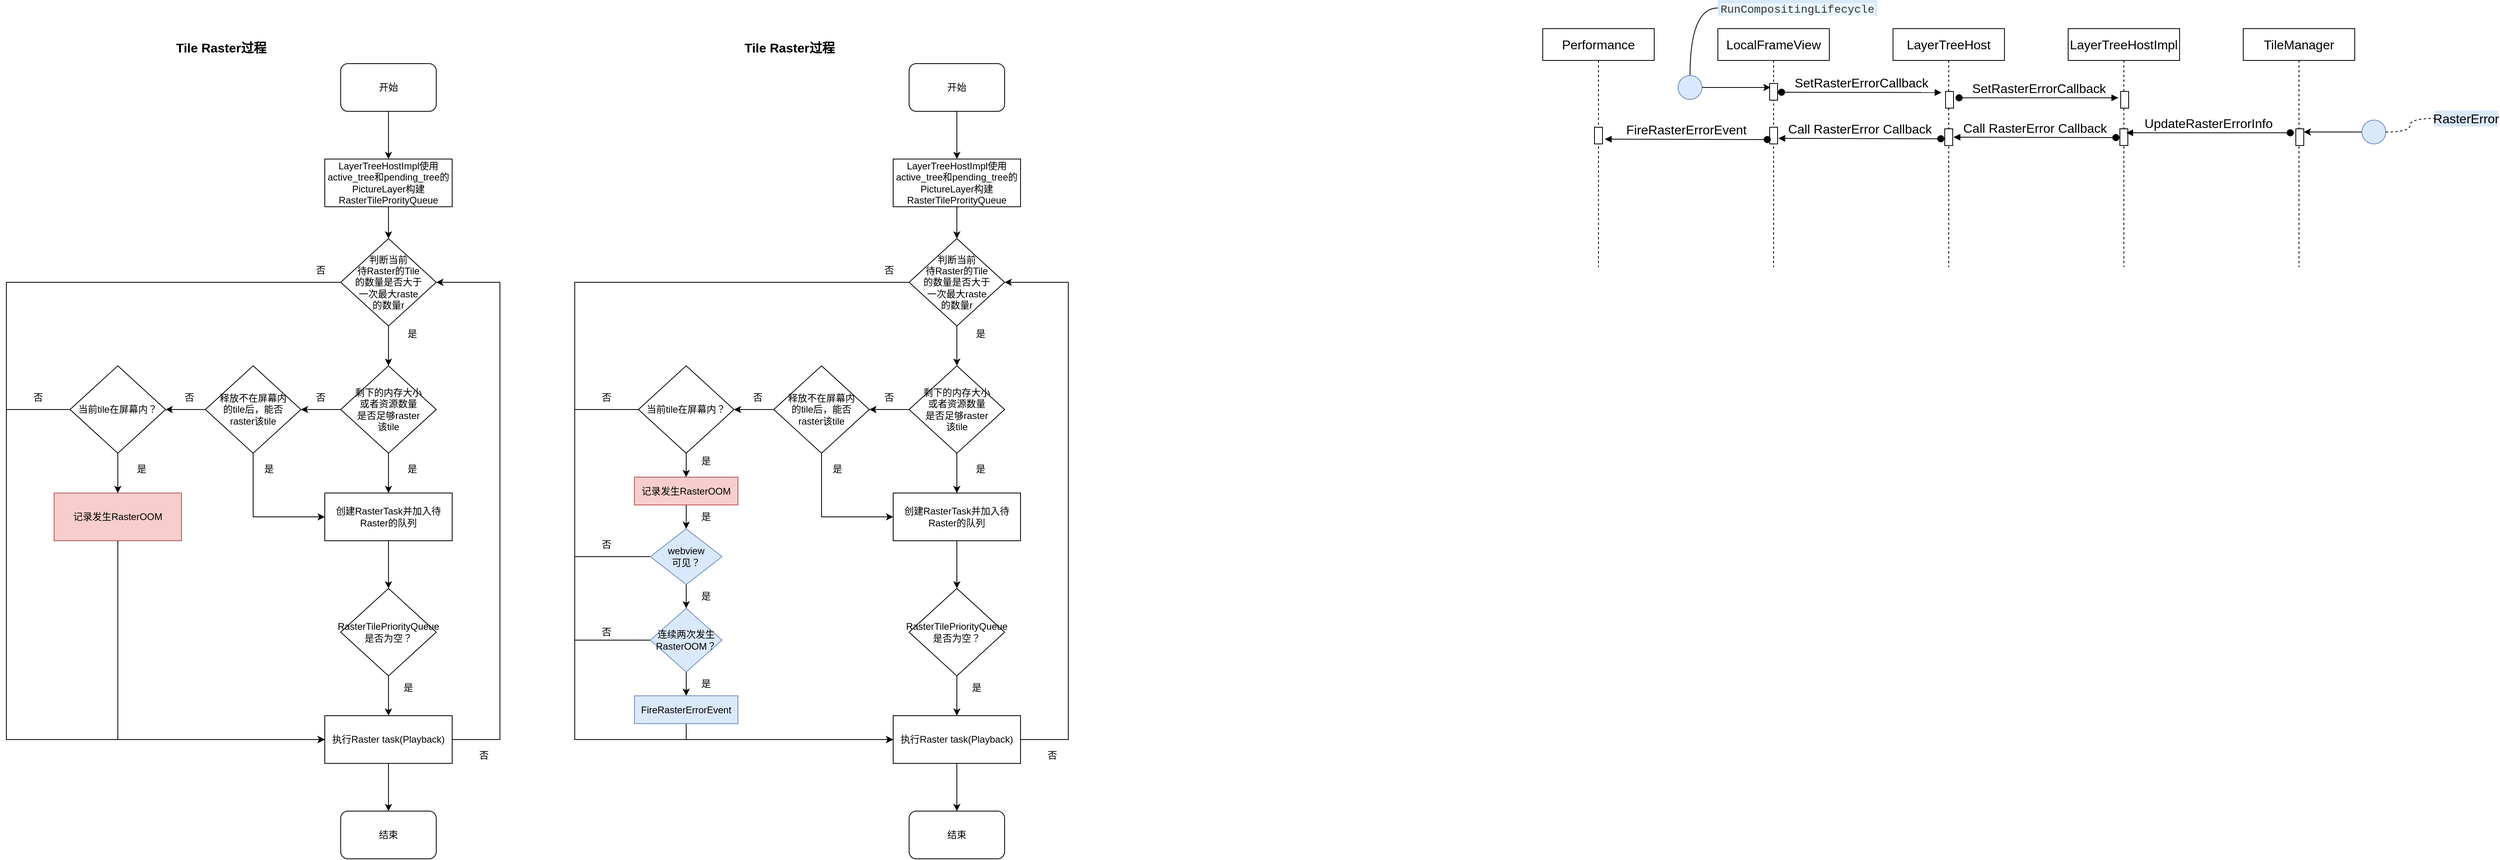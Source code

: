 <mxfile version="13.9.9" type="device"><diagram id="xwHVaHQsdZuISvb7_z7x" name="第 1 页"><mxGraphModel dx="2253" dy="905" grid="1" gridSize="10" guides="1" tooltips="1" connect="1" arrows="1" fold="1" page="1" pageScale="1" pageWidth="827" pageHeight="1169" math="0" shadow="0"><root><mxCell id="0"/><mxCell id="1" parent="0"/><mxCell id="M5YBgpxzo6CWNVEA70rB-44" value="" style="group" vertex="1" connectable="0" parent="1"><mxGeometry x="-300" y="180" width="620" height="1040" as="geometry"/></mxCell><mxCell id="M5YBgpxzo6CWNVEA70rB-2" value="开始" style="rounded=1;whiteSpace=wrap;html=1;" vertex="1" parent="M5YBgpxzo6CWNVEA70rB-44"><mxGeometry x="420" y="40" width="120" height="60" as="geometry"/></mxCell><mxCell id="M5YBgpxzo6CWNVEA70rB-3" value="LayerTreeHostImpl使用active_tree和pending_tree的PictureLayer构建&lt;br&gt;RasterTileProrityQueue" style="rounded=0;whiteSpace=wrap;html=1;" vertex="1" parent="M5YBgpxzo6CWNVEA70rB-44"><mxGeometry x="400" y="160" width="160" height="60" as="geometry"/></mxCell><mxCell id="M5YBgpxzo6CWNVEA70rB-18" style="edgeStyle=orthogonalEdgeStyle;rounded=0;orthogonalLoop=1;jettySize=auto;html=1;exitX=0.5;exitY=1;exitDx=0;exitDy=0;" edge="1" parent="M5YBgpxzo6CWNVEA70rB-44" source="M5YBgpxzo6CWNVEA70rB-2" target="M5YBgpxzo6CWNVEA70rB-3"><mxGeometry relative="1" as="geometry"/></mxCell><mxCell id="M5YBgpxzo6CWNVEA70rB-4" value="判断当前&lt;br&gt;待Raster的Tile&lt;br&gt;的数量是否大于&lt;br&gt;一次最大raste&lt;br&gt;的数量r" style="rhombus;whiteSpace=wrap;html=1;" vertex="1" parent="M5YBgpxzo6CWNVEA70rB-44"><mxGeometry x="420" y="260" width="120" height="110" as="geometry"/></mxCell><mxCell id="M5YBgpxzo6CWNVEA70rB-19" style="edgeStyle=orthogonalEdgeStyle;rounded=0;orthogonalLoop=1;jettySize=auto;html=1;exitX=0.5;exitY=1;exitDx=0;exitDy=0;entryX=0.5;entryY=0;entryDx=0;entryDy=0;" edge="1" parent="M5YBgpxzo6CWNVEA70rB-44" source="M5YBgpxzo6CWNVEA70rB-3" target="M5YBgpxzo6CWNVEA70rB-4"><mxGeometry relative="1" as="geometry"/></mxCell><mxCell id="M5YBgpxzo6CWNVEA70rB-5" value="剩下的内存大小&lt;br&gt;或者资源数量&lt;br&gt;是否足够raster&lt;br&gt;该tile" style="rhombus;whiteSpace=wrap;html=1;" vertex="1" parent="M5YBgpxzo6CWNVEA70rB-44"><mxGeometry x="420" y="420" width="120" height="110" as="geometry"/></mxCell><mxCell id="M5YBgpxzo6CWNVEA70rB-22" style="edgeStyle=orthogonalEdgeStyle;rounded=0;orthogonalLoop=1;jettySize=auto;html=1;exitX=0.5;exitY=1;exitDx=0;exitDy=0;" edge="1" parent="M5YBgpxzo6CWNVEA70rB-44" source="M5YBgpxzo6CWNVEA70rB-4" target="M5YBgpxzo6CWNVEA70rB-5"><mxGeometry relative="1" as="geometry"/></mxCell><mxCell id="M5YBgpxzo6CWNVEA70rB-6" value="释放不在屏幕内&lt;br&gt;的tile后，能否&lt;br&gt;raster该tile" style="rhombus;whiteSpace=wrap;html=1;" vertex="1" parent="M5YBgpxzo6CWNVEA70rB-44"><mxGeometry x="250" y="420" width="120" height="110" as="geometry"/></mxCell><mxCell id="M5YBgpxzo6CWNVEA70rB-24" style="edgeStyle=orthogonalEdgeStyle;rounded=0;orthogonalLoop=1;jettySize=auto;html=1;exitX=0;exitY=0.5;exitDx=0;exitDy=0;entryX=1;entryY=0.5;entryDx=0;entryDy=0;" edge="1" parent="M5YBgpxzo6CWNVEA70rB-44" source="M5YBgpxzo6CWNVEA70rB-5" target="M5YBgpxzo6CWNVEA70rB-6"><mxGeometry relative="1" as="geometry"/></mxCell><mxCell id="M5YBgpxzo6CWNVEA70rB-7" value="当前tile在屏幕内？" style="rhombus;whiteSpace=wrap;html=1;" vertex="1" parent="M5YBgpxzo6CWNVEA70rB-44"><mxGeometry x="80" y="420" width="120" height="110" as="geometry"/></mxCell><mxCell id="M5YBgpxzo6CWNVEA70rB-26" style="edgeStyle=orthogonalEdgeStyle;rounded=0;orthogonalLoop=1;jettySize=auto;html=1;exitX=0;exitY=0.5;exitDx=0;exitDy=0;entryX=1;entryY=0.5;entryDx=0;entryDy=0;" edge="1" parent="M5YBgpxzo6CWNVEA70rB-44" source="M5YBgpxzo6CWNVEA70rB-6" target="M5YBgpxzo6CWNVEA70rB-7"><mxGeometry relative="1" as="geometry"/></mxCell><mxCell id="M5YBgpxzo6CWNVEA70rB-11" value="记录发生RasterOOM" style="rounded=0;whiteSpace=wrap;html=1;fillColor=#f8cecc;strokeColor=#b85450;" vertex="1" parent="M5YBgpxzo6CWNVEA70rB-44"><mxGeometry x="60" y="580" width="160" height="60" as="geometry"/></mxCell><mxCell id="M5YBgpxzo6CWNVEA70rB-34" style="edgeStyle=orthogonalEdgeStyle;rounded=0;orthogonalLoop=1;jettySize=auto;html=1;exitX=0.5;exitY=1;exitDx=0;exitDy=0;entryX=0.5;entryY=0;entryDx=0;entryDy=0;" edge="1" parent="M5YBgpxzo6CWNVEA70rB-44" source="M5YBgpxzo6CWNVEA70rB-7" target="M5YBgpxzo6CWNVEA70rB-11"><mxGeometry relative="1" as="geometry"/></mxCell><mxCell id="M5YBgpxzo6CWNVEA70rB-12" value="创建RasterTask并加入待&lt;br&gt;Raster的队列" style="rounded=0;whiteSpace=wrap;html=1;" vertex="1" parent="M5YBgpxzo6CWNVEA70rB-44"><mxGeometry x="400" y="580" width="160" height="60" as="geometry"/></mxCell><mxCell id="M5YBgpxzo6CWNVEA70rB-30" style="edgeStyle=orthogonalEdgeStyle;rounded=0;orthogonalLoop=1;jettySize=auto;html=1;exitX=0.5;exitY=1;exitDx=0;exitDy=0;" edge="1" parent="M5YBgpxzo6CWNVEA70rB-44" source="M5YBgpxzo6CWNVEA70rB-5" target="M5YBgpxzo6CWNVEA70rB-12"><mxGeometry relative="1" as="geometry"/></mxCell><mxCell id="M5YBgpxzo6CWNVEA70rB-31" style="edgeStyle=orthogonalEdgeStyle;rounded=0;orthogonalLoop=1;jettySize=auto;html=1;exitX=0.5;exitY=1;exitDx=0;exitDy=0;entryX=0;entryY=0.5;entryDx=0;entryDy=0;" edge="1" parent="M5YBgpxzo6CWNVEA70rB-44" source="M5YBgpxzo6CWNVEA70rB-6" target="M5YBgpxzo6CWNVEA70rB-12"><mxGeometry relative="1" as="geometry"/></mxCell><mxCell id="M5YBgpxzo6CWNVEA70rB-13" value="RasterTilePriorityQueue&lt;br&gt;是否为空？" style="rhombus;whiteSpace=wrap;html=1;" vertex="1" parent="M5YBgpxzo6CWNVEA70rB-44"><mxGeometry x="420" y="700" width="120" height="110" as="geometry"/></mxCell><mxCell id="M5YBgpxzo6CWNVEA70rB-37" style="edgeStyle=orthogonalEdgeStyle;rounded=0;orthogonalLoop=1;jettySize=auto;html=1;exitX=0.5;exitY=1;exitDx=0;exitDy=0;" edge="1" parent="M5YBgpxzo6CWNVEA70rB-44" source="M5YBgpxzo6CWNVEA70rB-12" target="M5YBgpxzo6CWNVEA70rB-13"><mxGeometry relative="1" as="geometry"/></mxCell><mxCell id="M5YBgpxzo6CWNVEA70rB-41" style="edgeStyle=orthogonalEdgeStyle;rounded=0;orthogonalLoop=1;jettySize=auto;html=1;exitX=1;exitY=0.5;exitDx=0;exitDy=0;entryX=1;entryY=0.5;entryDx=0;entryDy=0;" edge="1" parent="M5YBgpxzo6CWNVEA70rB-44" source="M5YBgpxzo6CWNVEA70rB-15" target="M5YBgpxzo6CWNVEA70rB-4"><mxGeometry relative="1" as="geometry"><Array as="points"><mxPoint x="620" y="890"/><mxPoint x="620" y="315"/></Array></mxGeometry></mxCell><mxCell id="M5YBgpxzo6CWNVEA70rB-15" value="执行Raster task(Playback)" style="rounded=0;whiteSpace=wrap;html=1;" vertex="1" parent="M5YBgpxzo6CWNVEA70rB-44"><mxGeometry x="400" y="860" width="160" height="60" as="geometry"/></mxCell><mxCell id="M5YBgpxzo6CWNVEA70rB-20" style="edgeStyle=orthogonalEdgeStyle;rounded=0;orthogonalLoop=1;jettySize=auto;html=1;exitX=0;exitY=0.5;exitDx=0;exitDy=0;entryX=0;entryY=0.5;entryDx=0;entryDy=0;" edge="1" parent="M5YBgpxzo6CWNVEA70rB-44" source="M5YBgpxzo6CWNVEA70rB-4" target="M5YBgpxzo6CWNVEA70rB-15"><mxGeometry relative="1" as="geometry"><Array as="points"><mxPoint y="315"/><mxPoint y="890"/></Array></mxGeometry></mxCell><mxCell id="M5YBgpxzo6CWNVEA70rB-27" style="edgeStyle=orthogonalEdgeStyle;rounded=0;orthogonalLoop=1;jettySize=auto;html=1;exitX=0;exitY=0.5;exitDx=0;exitDy=0;entryX=0;entryY=0.5;entryDx=0;entryDy=0;" edge="1" parent="M5YBgpxzo6CWNVEA70rB-44" source="M5YBgpxzo6CWNVEA70rB-7" target="M5YBgpxzo6CWNVEA70rB-15"><mxGeometry relative="1" as="geometry"><Array as="points"><mxPoint y="475"/><mxPoint y="890"/></Array></mxGeometry></mxCell><mxCell id="M5YBgpxzo6CWNVEA70rB-35" style="edgeStyle=orthogonalEdgeStyle;rounded=0;orthogonalLoop=1;jettySize=auto;html=1;exitX=0.5;exitY=1;exitDx=0;exitDy=0;entryX=0;entryY=0.5;entryDx=0;entryDy=0;" edge="1" parent="M5YBgpxzo6CWNVEA70rB-44" source="M5YBgpxzo6CWNVEA70rB-11" target="M5YBgpxzo6CWNVEA70rB-15"><mxGeometry relative="1" as="geometry"/></mxCell><mxCell id="M5YBgpxzo6CWNVEA70rB-38" style="edgeStyle=orthogonalEdgeStyle;rounded=0;orthogonalLoop=1;jettySize=auto;html=1;exitX=0.5;exitY=1;exitDx=0;exitDy=0;" edge="1" parent="M5YBgpxzo6CWNVEA70rB-44" source="M5YBgpxzo6CWNVEA70rB-13" target="M5YBgpxzo6CWNVEA70rB-15"><mxGeometry relative="1" as="geometry"/></mxCell><mxCell id="M5YBgpxzo6CWNVEA70rB-16" value="结束" style="rounded=1;whiteSpace=wrap;html=1;" vertex="1" parent="M5YBgpxzo6CWNVEA70rB-44"><mxGeometry x="420" y="980" width="120" height="60" as="geometry"/></mxCell><mxCell id="M5YBgpxzo6CWNVEA70rB-40" style="edgeStyle=orthogonalEdgeStyle;rounded=0;orthogonalLoop=1;jettySize=auto;html=1;exitX=0.5;exitY=1;exitDx=0;exitDy=0;entryX=0.5;entryY=0;entryDx=0;entryDy=0;" edge="1" parent="M5YBgpxzo6CWNVEA70rB-44" source="M5YBgpxzo6CWNVEA70rB-15" target="M5YBgpxzo6CWNVEA70rB-16"><mxGeometry relative="1" as="geometry"/></mxCell><mxCell id="M5YBgpxzo6CWNVEA70rB-21" value="否" style="text;html=1;strokeColor=none;fillColor=none;align=center;verticalAlign=middle;whiteSpace=wrap;rounded=0;" vertex="1" parent="M5YBgpxzo6CWNVEA70rB-44"><mxGeometry x="375" y="290" width="40" height="20" as="geometry"/></mxCell><mxCell id="M5YBgpxzo6CWNVEA70rB-23" value="是" style="text;html=1;strokeColor=none;fillColor=none;align=center;verticalAlign=middle;whiteSpace=wrap;rounded=0;" vertex="1" parent="M5YBgpxzo6CWNVEA70rB-44"><mxGeometry x="490" y="370" width="40" height="20" as="geometry"/></mxCell><mxCell id="M5YBgpxzo6CWNVEA70rB-25" value="否" style="text;html=1;strokeColor=none;fillColor=none;align=center;verticalAlign=middle;whiteSpace=wrap;rounded=0;" vertex="1" parent="M5YBgpxzo6CWNVEA70rB-44"><mxGeometry x="375" y="450" width="40" height="20" as="geometry"/></mxCell><mxCell id="M5YBgpxzo6CWNVEA70rB-28" value="否" style="text;html=1;strokeColor=none;fillColor=none;align=center;verticalAlign=middle;whiteSpace=wrap;rounded=0;" vertex="1" parent="M5YBgpxzo6CWNVEA70rB-44"><mxGeometry x="210" y="450" width="40" height="20" as="geometry"/></mxCell><mxCell id="M5YBgpxzo6CWNVEA70rB-29" value="否" style="text;html=1;strokeColor=none;fillColor=none;align=center;verticalAlign=middle;whiteSpace=wrap;rounded=0;" vertex="1" parent="M5YBgpxzo6CWNVEA70rB-44"><mxGeometry x="20" y="450" width="40" height="20" as="geometry"/></mxCell><mxCell id="M5YBgpxzo6CWNVEA70rB-32" value="是" style="text;html=1;strokeColor=none;fillColor=none;align=center;verticalAlign=middle;whiteSpace=wrap;rounded=0;" vertex="1" parent="M5YBgpxzo6CWNVEA70rB-44"><mxGeometry x="490" y="540" width="40" height="20" as="geometry"/></mxCell><mxCell id="M5YBgpxzo6CWNVEA70rB-33" value="是" style="text;html=1;strokeColor=none;fillColor=none;align=center;verticalAlign=middle;whiteSpace=wrap;rounded=0;" vertex="1" parent="M5YBgpxzo6CWNVEA70rB-44"><mxGeometry x="310" y="540" width="40" height="20" as="geometry"/></mxCell><mxCell id="M5YBgpxzo6CWNVEA70rB-36" value="是" style="text;html=1;strokeColor=none;fillColor=none;align=center;verticalAlign=middle;whiteSpace=wrap;rounded=0;" vertex="1" parent="M5YBgpxzo6CWNVEA70rB-44"><mxGeometry x="150" y="540" width="40" height="20" as="geometry"/></mxCell><mxCell id="M5YBgpxzo6CWNVEA70rB-39" value="是" style="text;html=1;strokeColor=none;fillColor=none;align=center;verticalAlign=middle;whiteSpace=wrap;rounded=0;" vertex="1" parent="M5YBgpxzo6CWNVEA70rB-44"><mxGeometry x="485" y="815" width="40" height="20" as="geometry"/></mxCell><mxCell id="M5YBgpxzo6CWNVEA70rB-42" value="否" style="text;html=1;strokeColor=none;fillColor=none;align=center;verticalAlign=middle;whiteSpace=wrap;rounded=0;" vertex="1" parent="M5YBgpxzo6CWNVEA70rB-44"><mxGeometry x="580" y="900" width="40" height="20" as="geometry"/></mxCell><mxCell id="M5YBgpxzo6CWNVEA70rB-43" value="&lt;br style=&quot;font-size: 16px;&quot;&gt;Tile Raster过程" style="text;html=1;strokeColor=none;fillColor=none;align=center;verticalAlign=middle;whiteSpace=wrap;rounded=0;fontStyle=1;fontSize=16;" vertex="1" parent="M5YBgpxzo6CWNVEA70rB-44"><mxGeometry x="210" width="120" height="20" as="geometry"/></mxCell><mxCell id="M5YBgpxzo6CWNVEA70rB-45" value="LocalFrameView" style="shape=umlLifeline;perimeter=lifelinePerimeter;whiteSpace=wrap;html=1;container=1;collapsible=0;recursiveResize=0;outlineConnect=0;rounded=0;fontSize=16;" vertex="1" parent="1"><mxGeometry x="1850" y="176" width="140" height="300" as="geometry"/></mxCell><mxCell id="M5YBgpxzo6CWNVEA70rB-66" value="" style="html=1;points=[];perimeter=orthogonalPerimeter;rounded=0;fontSize=16;" vertex="1" parent="M5YBgpxzo6CWNVEA70rB-45"><mxGeometry x="65" y="124" width="10" height="21" as="geometry"/></mxCell><mxCell id="M5YBgpxzo6CWNVEA70rB-75" value="" style="html=1;points=[];perimeter=orthogonalPerimeter;rounded=0;fontSize=16;" vertex="1" parent="M5YBgpxzo6CWNVEA70rB-45"><mxGeometry x="65" y="69" width="10" height="21" as="geometry"/></mxCell><mxCell id="M5YBgpxzo6CWNVEA70rB-46" value="LayerTreeHost" style="shape=umlLifeline;perimeter=lifelinePerimeter;whiteSpace=wrap;html=1;container=1;collapsible=0;recursiveResize=0;outlineConnect=0;rounded=0;fontSize=16;" vertex="1" parent="1"><mxGeometry x="2070" y="176" width="140" height="300" as="geometry"/></mxCell><mxCell id="M5YBgpxzo6CWNVEA70rB-47" value="" style="html=1;points=[];perimeter=orthogonalPerimeter;rounded=0;fontSize=16;" vertex="1" parent="M5YBgpxzo6CWNVEA70rB-46"><mxGeometry x="66" y="79" width="10" height="21" as="geometry"/></mxCell><mxCell id="M5YBgpxzo6CWNVEA70rB-63" value="" style="html=1;points=[];perimeter=orthogonalPerimeter;rounded=0;fontSize=16;" vertex="1" parent="M5YBgpxzo6CWNVEA70rB-46"><mxGeometry x="65" y="126" width="10" height="21" as="geometry"/></mxCell><mxCell id="M5YBgpxzo6CWNVEA70rB-48" value="SetRasterErrorCallback" style="html=1;verticalAlign=bottom;startArrow=oval;endArrow=block;startSize=8;fontSize=16;entryX=-0.5;entryY=0.063;entryDx=0;entryDy=0;entryPerimeter=0;" edge="1" target="M5YBgpxzo6CWNVEA70rB-47" parent="1"><mxGeometry relative="1" as="geometry"><mxPoint x="1930" y="256" as="sourcePoint"/></mxGeometry></mxCell><mxCell id="M5YBgpxzo6CWNVEA70rB-49" value="LayerTreeHostImpl" style="shape=umlLifeline;perimeter=lifelinePerimeter;whiteSpace=wrap;html=1;container=1;collapsible=0;recursiveResize=0;outlineConnect=0;rounded=0;fontSize=16;" vertex="1" parent="1"><mxGeometry x="2290" y="176" width="140" height="300" as="geometry"/></mxCell><mxCell id="M5YBgpxzo6CWNVEA70rB-50" value="" style="html=1;points=[];perimeter=orthogonalPerimeter;rounded=0;fontSize=16;" vertex="1" parent="M5YBgpxzo6CWNVEA70rB-49"><mxGeometry x="66" y="79" width="10" height="21" as="geometry"/></mxCell><mxCell id="M5YBgpxzo6CWNVEA70rB-65" value="" style="html=1;points=[];perimeter=orthogonalPerimeter;rounded=0;fontSize=16;" vertex="1" parent="M5YBgpxzo6CWNVEA70rB-49"><mxGeometry x="65" y="126" width="10" height="21" as="geometry"/></mxCell><mxCell id="M5YBgpxzo6CWNVEA70rB-51" value="SetRasterErrorCallback" style="html=1;verticalAlign=bottom;startArrow=oval;startFill=1;endArrow=block;startSize=8;fontSize=16;" edge="1" parent="1"><mxGeometry width="60" relative="1" as="geometry"><mxPoint x="2153" y="263" as="sourcePoint"/><mxPoint x="2353" y="263" as="targetPoint"/></mxGeometry></mxCell><mxCell id="M5YBgpxzo6CWNVEA70rB-52" value="TileManager" style="shape=umlLifeline;perimeter=lifelinePerimeter;whiteSpace=wrap;html=1;container=1;collapsible=0;recursiveResize=0;outlineConnect=0;rounded=0;fontSize=16;" vertex="1" parent="1"><mxGeometry x="2510" y="176" width="140" height="300" as="geometry"/></mxCell><mxCell id="M5YBgpxzo6CWNVEA70rB-53" value="" style="html=1;points=[];perimeter=orthogonalPerimeter;rounded=0;fontSize=16;" vertex="1" parent="M5YBgpxzo6CWNVEA70rB-52"><mxGeometry x="66" y="126" width="10" height="21" as="geometry"/></mxCell><mxCell id="M5YBgpxzo6CWNVEA70rB-56" value="UpdateRasterErrorInfo" style="html=1;verticalAlign=bottom;startArrow=oval;startFill=1;endArrow=block;startSize=8;fontSize=16;" edge="1" parent="1"><mxGeometry width="60" relative="1" as="geometry"><mxPoint x="2569" y="307" as="sourcePoint"/><mxPoint x="2363" y="307" as="targetPoint"/></mxGeometry></mxCell><mxCell id="M5YBgpxzo6CWNVEA70rB-62" style="edgeStyle=orthogonalEdgeStyle;curved=1;rounded=0;orthogonalLoop=1;jettySize=auto;html=1;exitX=0;exitY=0.5;exitDx=0;exitDy=0;fontSize=16;" edge="1" parent="1" source="M5YBgpxzo6CWNVEA70rB-57"><mxGeometry relative="1" as="geometry"><mxPoint x="2586" y="306" as="targetPoint"/></mxGeometry></mxCell><mxCell id="M5YBgpxzo6CWNVEA70rB-57" value="" style="ellipse;fillColor=#dae8fc;strokeColor=#6c8ebf;rounded=0;fontSize=16;" vertex="1" parent="1"><mxGeometry x="2659" y="291" width="30" height="30" as="geometry"/></mxCell><mxCell id="M5YBgpxzo6CWNVEA70rB-58" value="RasterError" style="text;html=1;fillColor=#dae8fc;align=center;verticalAlign=middle;whiteSpace=wrap;rounded=0;fontSize=16;" vertex="1" parent="1"><mxGeometry x="2750" y="279" width="80" height="20" as="geometry"/></mxCell><mxCell id="M5YBgpxzo6CWNVEA70rB-60" value="" style="endArrow=none;dashed=1;html=1;fontSize=16;exitX=1;exitY=0.5;exitDx=0;exitDy=0;edgeStyle=orthogonalEdgeStyle;curved=1;" edge="1" parent="1" source="M5YBgpxzo6CWNVEA70rB-57" target="M5YBgpxzo6CWNVEA70rB-58"><mxGeometry width="50" height="50" relative="1" as="geometry"><mxPoint x="2690" y="319" as="sourcePoint"/><mxPoint x="2380" y="509" as="targetPoint"/></mxGeometry></mxCell><mxCell id="M5YBgpxzo6CWNVEA70rB-64" value="Call RasterError Callback" style="html=1;verticalAlign=bottom;startArrow=oval;startFill=1;endArrow=block;startSize=8;fontSize=16;" edge="1" parent="1"><mxGeometry width="60" relative="1" as="geometry"><mxPoint x="2350" y="313" as="sourcePoint"/><mxPoint x="2146" y="312.5" as="targetPoint"/></mxGeometry></mxCell><mxCell id="M5YBgpxzo6CWNVEA70rB-68" value="Call RasterError Callback" style="html=1;verticalAlign=bottom;startArrow=oval;startFill=1;endArrow=block;startSize=8;fontSize=16;" edge="1" parent="1"><mxGeometry width="60" relative="1" as="geometry"><mxPoint x="2130" y="314.5" as="sourcePoint"/><mxPoint x="1926" y="314" as="targetPoint"/></mxGeometry></mxCell><mxCell id="M5YBgpxzo6CWNVEA70rB-69" value="Performance" style="shape=umlLifeline;perimeter=lifelinePerimeter;whiteSpace=wrap;html=1;container=1;collapsible=0;recursiveResize=0;outlineConnect=0;rounded=0;fontSize=16;" vertex="1" parent="1"><mxGeometry x="1630" y="176" width="140" height="300" as="geometry"/></mxCell><mxCell id="M5YBgpxzo6CWNVEA70rB-70" value="" style="html=1;points=[];perimeter=orthogonalPerimeter;rounded=0;fontSize=16;" vertex="1" parent="M5YBgpxzo6CWNVEA70rB-69"><mxGeometry x="65" y="124" width="10" height="21" as="geometry"/></mxCell><mxCell id="M5YBgpxzo6CWNVEA70rB-71" value="FireRasterErrorEvent" style="html=1;verticalAlign=bottom;startArrow=oval;startFill=1;endArrow=block;startSize=8;fontSize=16;" edge="1" parent="1"><mxGeometry width="60" relative="1" as="geometry"><mxPoint x="1912" y="315.5" as="sourcePoint"/><mxPoint x="1708" y="315" as="targetPoint"/></mxGeometry></mxCell><mxCell id="M5YBgpxzo6CWNVEA70rB-76" style="edgeStyle=orthogonalEdgeStyle;curved=1;rounded=0;orthogonalLoop=1;jettySize=auto;html=1;exitX=1;exitY=0.5;exitDx=0;exitDy=0;entryX=0.1;entryY=0.238;entryDx=0;entryDy=0;entryPerimeter=0;fontSize=16;" edge="1" parent="1" source="M5YBgpxzo6CWNVEA70rB-72" target="M5YBgpxzo6CWNVEA70rB-75"><mxGeometry relative="1" as="geometry"/></mxCell><mxCell id="M5YBgpxzo6CWNVEA70rB-80" style="edgeStyle=orthogonalEdgeStyle;curved=1;rounded=0;orthogonalLoop=1;jettySize=auto;html=1;exitX=0.5;exitY=0;exitDx=0;exitDy=0;entryX=0;entryY=0.5;entryDx=0;entryDy=0;fontSize=16;endArrow=none;endFill=0;" edge="1" parent="1" source="M5YBgpxzo6CWNVEA70rB-72" target="M5YBgpxzo6CWNVEA70rB-77"><mxGeometry relative="1" as="geometry"/></mxCell><mxCell id="M5YBgpxzo6CWNVEA70rB-72" value="" style="ellipse;fillColor=#dae8fc;strokeColor=#6c8ebf;rounded=0;fontSize=16;" vertex="1" parent="1"><mxGeometry x="1800" y="235" width="30" height="30" as="geometry"/></mxCell><mxCell id="M5YBgpxzo6CWNVEA70rB-77" value="&lt;span style=&quot;color: rgb(51 , 51 , 51) ; font-family: &amp;#34;consolas&amp;#34; , &amp;#34;courier&amp;#34; , monospace ; font-size: 14px ; background-color: rgb(234 , 246 , 254)&quot;&gt;RunCompositingLifecycle&lt;/span&gt;" style="text;html=1;align=center;verticalAlign=middle;whiteSpace=wrap;rounded=0;fontSize=16;fillColor=#dae8fc;" vertex="1" parent="1"><mxGeometry x="1850" y="140" width="200" height="20" as="geometry"/></mxCell><mxCell id="M5YBgpxzo6CWNVEA70rB-83" value="开始" style="rounded=1;whiteSpace=wrap;html=1;" vertex="1" parent="1"><mxGeometry x="834" y="220" width="120" height="60" as="geometry"/></mxCell><mxCell id="M5YBgpxzo6CWNVEA70rB-84" value="LayerTreeHostImpl使用active_tree和pending_tree的PictureLayer构建&lt;br&gt;RasterTileProrityQueue" style="rounded=0;whiteSpace=wrap;html=1;" vertex="1" parent="1"><mxGeometry x="814" y="340" width="160" height="60" as="geometry"/></mxCell><mxCell id="M5YBgpxzo6CWNVEA70rB-85" style="edgeStyle=orthogonalEdgeStyle;rounded=0;orthogonalLoop=1;jettySize=auto;html=1;exitX=0.5;exitY=1;exitDx=0;exitDy=0;" edge="1" parent="1" source="M5YBgpxzo6CWNVEA70rB-83" target="M5YBgpxzo6CWNVEA70rB-84"><mxGeometry x="414" y="180" as="geometry"/></mxCell><mxCell id="M5YBgpxzo6CWNVEA70rB-86" value="判断当前&lt;br&gt;待Raster的Tile&lt;br&gt;的数量是否大于&lt;br&gt;一次最大raste&lt;br&gt;的数量r" style="rhombus;whiteSpace=wrap;html=1;" vertex="1" parent="1"><mxGeometry x="834" y="440" width="120" height="110" as="geometry"/></mxCell><mxCell id="M5YBgpxzo6CWNVEA70rB-87" style="edgeStyle=orthogonalEdgeStyle;rounded=0;orthogonalLoop=1;jettySize=auto;html=1;exitX=0.5;exitY=1;exitDx=0;exitDy=0;entryX=0.5;entryY=0;entryDx=0;entryDy=0;" edge="1" parent="1" source="M5YBgpxzo6CWNVEA70rB-84" target="M5YBgpxzo6CWNVEA70rB-86"><mxGeometry x="414" y="180" as="geometry"/></mxCell><mxCell id="M5YBgpxzo6CWNVEA70rB-88" value="剩下的内存大小&lt;br&gt;或者资源数量&lt;br&gt;是否足够raster&lt;br&gt;该tile" style="rhombus;whiteSpace=wrap;html=1;" vertex="1" parent="1"><mxGeometry x="834" y="600" width="120" height="110" as="geometry"/></mxCell><mxCell id="M5YBgpxzo6CWNVEA70rB-89" style="edgeStyle=orthogonalEdgeStyle;rounded=0;orthogonalLoop=1;jettySize=auto;html=1;exitX=0.5;exitY=1;exitDx=0;exitDy=0;" edge="1" parent="1" source="M5YBgpxzo6CWNVEA70rB-86" target="M5YBgpxzo6CWNVEA70rB-88"><mxGeometry x="414" y="180" as="geometry"/></mxCell><mxCell id="M5YBgpxzo6CWNVEA70rB-90" value="释放不在屏幕内&lt;br&gt;的tile后，能否&lt;br&gt;raster该tile" style="rhombus;whiteSpace=wrap;html=1;" vertex="1" parent="1"><mxGeometry x="664" y="600" width="120" height="110" as="geometry"/></mxCell><mxCell id="M5YBgpxzo6CWNVEA70rB-91" style="edgeStyle=orthogonalEdgeStyle;rounded=0;orthogonalLoop=1;jettySize=auto;html=1;exitX=0;exitY=0.5;exitDx=0;exitDy=0;entryX=1;entryY=0.5;entryDx=0;entryDy=0;" edge="1" parent="1" source="M5YBgpxzo6CWNVEA70rB-88" target="M5YBgpxzo6CWNVEA70rB-90"><mxGeometry x="414" y="180" as="geometry"/></mxCell><mxCell id="M5YBgpxzo6CWNVEA70rB-126" style="edgeStyle=orthogonalEdgeStyle;curved=1;rounded=0;orthogonalLoop=1;jettySize=auto;html=1;exitX=0.5;exitY=1;exitDx=0;exitDy=0;entryX=0.5;entryY=0;entryDx=0;entryDy=0;endArrow=classic;endFill=1;fontSize=16;" edge="1" parent="1" source="M5YBgpxzo6CWNVEA70rB-92" target="M5YBgpxzo6CWNVEA70rB-125"><mxGeometry relative="1" as="geometry"/></mxCell><mxCell id="M5YBgpxzo6CWNVEA70rB-92" value="当前tile在屏幕内？" style="rhombus;whiteSpace=wrap;html=1;" vertex="1" parent="1"><mxGeometry x="494" y="600" width="120" height="110" as="geometry"/></mxCell><mxCell id="M5YBgpxzo6CWNVEA70rB-93" style="edgeStyle=orthogonalEdgeStyle;rounded=0;orthogonalLoop=1;jettySize=auto;html=1;exitX=0;exitY=0.5;exitDx=0;exitDy=0;entryX=1;entryY=0.5;entryDx=0;entryDy=0;" edge="1" parent="1" source="M5YBgpxzo6CWNVEA70rB-90" target="M5YBgpxzo6CWNVEA70rB-92"><mxGeometry x="414" y="180" as="geometry"/></mxCell><mxCell id="M5YBgpxzo6CWNVEA70rB-96" value="创建RasterTask并加入待&lt;br&gt;Raster的队列" style="rounded=0;whiteSpace=wrap;html=1;" vertex="1" parent="1"><mxGeometry x="814" y="760" width="160" height="60" as="geometry"/></mxCell><mxCell id="M5YBgpxzo6CWNVEA70rB-97" style="edgeStyle=orthogonalEdgeStyle;rounded=0;orthogonalLoop=1;jettySize=auto;html=1;exitX=0.5;exitY=1;exitDx=0;exitDy=0;" edge="1" parent="1" source="M5YBgpxzo6CWNVEA70rB-88" target="M5YBgpxzo6CWNVEA70rB-96"><mxGeometry x="414" y="180" as="geometry"/></mxCell><mxCell id="M5YBgpxzo6CWNVEA70rB-98" style="edgeStyle=orthogonalEdgeStyle;rounded=0;orthogonalLoop=1;jettySize=auto;html=1;exitX=0.5;exitY=1;exitDx=0;exitDy=0;entryX=0;entryY=0.5;entryDx=0;entryDy=0;" edge="1" parent="1" source="M5YBgpxzo6CWNVEA70rB-90" target="M5YBgpxzo6CWNVEA70rB-96"><mxGeometry x="414" y="180" as="geometry"/></mxCell><mxCell id="M5YBgpxzo6CWNVEA70rB-99" value="RasterTilePriorityQueue&lt;br&gt;是否为空？" style="rhombus;whiteSpace=wrap;html=1;" vertex="1" parent="1"><mxGeometry x="834" y="880" width="120" height="110" as="geometry"/></mxCell><mxCell id="M5YBgpxzo6CWNVEA70rB-100" style="edgeStyle=orthogonalEdgeStyle;rounded=0;orthogonalLoop=1;jettySize=auto;html=1;exitX=0.5;exitY=1;exitDx=0;exitDy=0;" edge="1" parent="1" source="M5YBgpxzo6CWNVEA70rB-96" target="M5YBgpxzo6CWNVEA70rB-99"><mxGeometry x="414" y="180" as="geometry"/></mxCell><mxCell id="M5YBgpxzo6CWNVEA70rB-101" style="edgeStyle=orthogonalEdgeStyle;rounded=0;orthogonalLoop=1;jettySize=auto;html=1;exitX=1;exitY=0.5;exitDx=0;exitDy=0;entryX=1;entryY=0.5;entryDx=0;entryDy=0;" edge="1" parent="1" source="M5YBgpxzo6CWNVEA70rB-102" target="M5YBgpxzo6CWNVEA70rB-86"><mxGeometry x="414" y="180" as="geometry"><Array as="points"><mxPoint x="1034" y="1070"/><mxPoint x="1034" y="495"/></Array></mxGeometry></mxCell><mxCell id="M5YBgpxzo6CWNVEA70rB-102" value="执行Raster task(Playback)" style="rounded=0;whiteSpace=wrap;html=1;" vertex="1" parent="1"><mxGeometry x="814" y="1040" width="160" height="60" as="geometry"/></mxCell><mxCell id="M5YBgpxzo6CWNVEA70rB-103" style="edgeStyle=orthogonalEdgeStyle;rounded=0;orthogonalLoop=1;jettySize=auto;html=1;exitX=0;exitY=0.5;exitDx=0;exitDy=0;entryX=0;entryY=0.5;entryDx=0;entryDy=0;" edge="1" parent="1" source="M5YBgpxzo6CWNVEA70rB-86" target="M5YBgpxzo6CWNVEA70rB-102"><mxGeometry x="414" y="180" as="geometry"><Array as="points"><mxPoint x="414" y="495"/><mxPoint x="414" y="1070"/></Array></mxGeometry></mxCell><mxCell id="M5YBgpxzo6CWNVEA70rB-104" style="edgeStyle=orthogonalEdgeStyle;rounded=0;orthogonalLoop=1;jettySize=auto;html=1;exitX=0;exitY=0.5;exitDx=0;exitDy=0;entryX=0;entryY=0.5;entryDx=0;entryDy=0;" edge="1" parent="1" source="M5YBgpxzo6CWNVEA70rB-92" target="M5YBgpxzo6CWNVEA70rB-102"><mxGeometry x="414" y="180" as="geometry"><Array as="points"><mxPoint x="414" y="655"/><mxPoint x="414" y="1070"/></Array></mxGeometry></mxCell><mxCell id="M5YBgpxzo6CWNVEA70rB-106" style="edgeStyle=orthogonalEdgeStyle;rounded=0;orthogonalLoop=1;jettySize=auto;html=1;exitX=0.5;exitY=1;exitDx=0;exitDy=0;" edge="1" parent="1" source="M5YBgpxzo6CWNVEA70rB-99" target="M5YBgpxzo6CWNVEA70rB-102"><mxGeometry x="414" y="180" as="geometry"/></mxCell><mxCell id="M5YBgpxzo6CWNVEA70rB-107" value="结束" style="rounded=1;whiteSpace=wrap;html=1;" vertex="1" parent="1"><mxGeometry x="834" y="1160" width="120" height="60" as="geometry"/></mxCell><mxCell id="M5YBgpxzo6CWNVEA70rB-108" style="edgeStyle=orthogonalEdgeStyle;rounded=0;orthogonalLoop=1;jettySize=auto;html=1;exitX=0.5;exitY=1;exitDx=0;exitDy=0;entryX=0.5;entryY=0;entryDx=0;entryDy=0;" edge="1" parent="1" source="M5YBgpxzo6CWNVEA70rB-102" target="M5YBgpxzo6CWNVEA70rB-107"><mxGeometry x="414" y="180" as="geometry"/></mxCell><mxCell id="M5YBgpxzo6CWNVEA70rB-109" value="否" style="text;html=1;strokeColor=none;fillColor=none;align=center;verticalAlign=middle;whiteSpace=wrap;rounded=0;" vertex="1" parent="1"><mxGeometry x="789" y="470" width="40" height="20" as="geometry"/></mxCell><mxCell id="M5YBgpxzo6CWNVEA70rB-110" value="是" style="text;html=1;strokeColor=none;fillColor=none;align=center;verticalAlign=middle;whiteSpace=wrap;rounded=0;" vertex="1" parent="1"><mxGeometry x="904" y="550" width="40" height="20" as="geometry"/></mxCell><mxCell id="M5YBgpxzo6CWNVEA70rB-111" value="否" style="text;html=1;strokeColor=none;fillColor=none;align=center;verticalAlign=middle;whiteSpace=wrap;rounded=0;" vertex="1" parent="1"><mxGeometry x="789" y="630" width="40" height="20" as="geometry"/></mxCell><mxCell id="M5YBgpxzo6CWNVEA70rB-112" value="否" style="text;html=1;strokeColor=none;fillColor=none;align=center;verticalAlign=middle;whiteSpace=wrap;rounded=0;" vertex="1" parent="1"><mxGeometry x="624" y="630" width="40" height="20" as="geometry"/></mxCell><mxCell id="M5YBgpxzo6CWNVEA70rB-113" value="否" style="text;html=1;strokeColor=none;fillColor=none;align=center;verticalAlign=middle;whiteSpace=wrap;rounded=0;" vertex="1" parent="1"><mxGeometry x="434" y="630" width="40" height="20" as="geometry"/></mxCell><mxCell id="M5YBgpxzo6CWNVEA70rB-114" value="是" style="text;html=1;strokeColor=none;fillColor=none;align=center;verticalAlign=middle;whiteSpace=wrap;rounded=0;" vertex="1" parent="1"><mxGeometry x="904" y="720" width="40" height="20" as="geometry"/></mxCell><mxCell id="M5YBgpxzo6CWNVEA70rB-115" value="是" style="text;html=1;strokeColor=none;fillColor=none;align=center;verticalAlign=middle;whiteSpace=wrap;rounded=0;" vertex="1" parent="1"><mxGeometry x="724" y="720" width="40" height="20" as="geometry"/></mxCell><mxCell id="M5YBgpxzo6CWNVEA70rB-116" value="是" style="text;html=1;strokeColor=none;fillColor=none;align=center;verticalAlign=middle;whiteSpace=wrap;rounded=0;" vertex="1" parent="1"><mxGeometry x="559" y="710" width="40" height="20" as="geometry"/></mxCell><mxCell id="M5YBgpxzo6CWNVEA70rB-117" value="是" style="text;html=1;strokeColor=none;fillColor=none;align=center;verticalAlign=middle;whiteSpace=wrap;rounded=0;" vertex="1" parent="1"><mxGeometry x="899" y="995" width="40" height="20" as="geometry"/></mxCell><mxCell id="M5YBgpxzo6CWNVEA70rB-118" value="否" style="text;html=1;strokeColor=none;fillColor=none;align=center;verticalAlign=middle;whiteSpace=wrap;rounded=0;" vertex="1" parent="1"><mxGeometry x="994" y="1080" width="40" height="20" as="geometry"/></mxCell><mxCell id="M5YBgpxzo6CWNVEA70rB-119" value="&lt;br style=&quot;font-size: 16px;&quot;&gt;Tile Raster过程" style="text;html=1;strokeColor=none;fillColor=none;align=center;verticalAlign=middle;whiteSpace=wrap;rounded=0;fontStyle=1;fontSize=16;" vertex="1" parent="1"><mxGeometry x="624" y="180" width="120" height="20" as="geometry"/></mxCell><mxCell id="M5YBgpxzo6CWNVEA70rB-128" style="edgeStyle=orthogonalEdgeStyle;curved=1;rounded=0;orthogonalLoop=1;jettySize=auto;html=1;exitX=0.5;exitY=1;exitDx=0;exitDy=0;entryX=0.5;entryY=0;entryDx=0;entryDy=0;endArrow=classic;endFill=1;fontSize=16;" edge="1" parent="1" source="M5YBgpxzo6CWNVEA70rB-121" target="M5YBgpxzo6CWNVEA70rB-124"><mxGeometry relative="1" as="geometry"/></mxCell><mxCell id="M5YBgpxzo6CWNVEA70rB-131" style="edgeStyle=orthogonalEdgeStyle;curved=1;rounded=0;orthogonalLoop=1;jettySize=auto;html=1;exitX=0;exitY=0.5;exitDx=0;exitDy=0;endArrow=none;endFill=0;fontSize=16;" edge="1" parent="1" source="M5YBgpxzo6CWNVEA70rB-121"><mxGeometry relative="1" as="geometry"><mxPoint x="414" y="840" as="targetPoint"/></mxGeometry></mxCell><mxCell id="M5YBgpxzo6CWNVEA70rB-121" value="webview&lt;br&gt;可见？" style="rhombus;whiteSpace=wrap;html=1;fillColor=#dae8fc;strokeColor=#6c8ebf;" vertex="1" parent="1"><mxGeometry x="509" y="805" width="90" height="70" as="geometry"/></mxCell><mxCell id="M5YBgpxzo6CWNVEA70rB-130" style="edgeStyle=orthogonalEdgeStyle;curved=1;rounded=0;orthogonalLoop=1;jettySize=auto;html=1;exitX=0.5;exitY=1;exitDx=0;exitDy=0;entryX=0.5;entryY=0;entryDx=0;entryDy=0;endArrow=classic;endFill=1;fontSize=16;" edge="1" parent="1" source="M5YBgpxzo6CWNVEA70rB-124" target="M5YBgpxzo6CWNVEA70rB-129"><mxGeometry relative="1" as="geometry"/></mxCell><mxCell id="M5YBgpxzo6CWNVEA70rB-132" style="edgeStyle=orthogonalEdgeStyle;curved=1;rounded=0;orthogonalLoop=1;jettySize=auto;html=1;exitX=0;exitY=0.5;exitDx=0;exitDy=0;endArrow=none;endFill=0;fontSize=16;" edge="1" parent="1" source="M5YBgpxzo6CWNVEA70rB-124"><mxGeometry relative="1" as="geometry"><mxPoint x="414" y="945" as="targetPoint"/></mxGeometry></mxCell><mxCell id="M5YBgpxzo6CWNVEA70rB-124" value="连续两次发生RasterOOM？" style="rhombus;whiteSpace=wrap;html=1;fillColor=#dae8fc;strokeColor=#6c8ebf;" vertex="1" parent="1"><mxGeometry x="509" y="905" width="90" height="80" as="geometry"/></mxCell><mxCell id="M5YBgpxzo6CWNVEA70rB-127" style="edgeStyle=orthogonalEdgeStyle;curved=1;rounded=0;orthogonalLoop=1;jettySize=auto;html=1;exitX=0.5;exitY=1;exitDx=0;exitDy=0;entryX=0.5;entryY=0;entryDx=0;entryDy=0;endArrow=classic;endFill=1;fontSize=16;" edge="1" parent="1" source="M5YBgpxzo6CWNVEA70rB-125" target="M5YBgpxzo6CWNVEA70rB-121"><mxGeometry relative="1" as="geometry"/></mxCell><mxCell id="M5YBgpxzo6CWNVEA70rB-125" value="记录发生RasterOOM" style="rounded=0;whiteSpace=wrap;html=1;fillColor=#f8cecc;strokeColor=#b85450;" vertex="1" parent="1"><mxGeometry x="489" y="740" width="130" height="35" as="geometry"/></mxCell><mxCell id="M5YBgpxzo6CWNVEA70rB-133" style="edgeStyle=orthogonalEdgeStyle;curved=1;rounded=0;orthogonalLoop=1;jettySize=auto;html=1;exitX=0.5;exitY=1;exitDx=0;exitDy=0;endArrow=none;endFill=0;fontSize=16;" edge="1" parent="1" source="M5YBgpxzo6CWNVEA70rB-129"><mxGeometry relative="1" as="geometry"><mxPoint x="554" y="1070" as="targetPoint"/><mxPoint x="554" y="1055.0" as="sourcePoint"/><Array as="points"/></mxGeometry></mxCell><mxCell id="M5YBgpxzo6CWNVEA70rB-129" value="FireRasterErrorEvent" style="rounded=0;whiteSpace=wrap;html=1;fillColor=#dae8fc;strokeColor=#6c8ebf;" vertex="1" parent="1"><mxGeometry x="489" y="1015" width="130" height="35" as="geometry"/></mxCell><mxCell id="M5YBgpxzo6CWNVEA70rB-136" value="是" style="text;html=1;strokeColor=none;fillColor=none;align=center;verticalAlign=middle;whiteSpace=wrap;rounded=0;" vertex="1" parent="1"><mxGeometry x="559" y="780" width="40" height="20" as="geometry"/></mxCell><mxCell id="M5YBgpxzo6CWNVEA70rB-137" value="是" style="text;html=1;strokeColor=none;fillColor=none;align=center;verticalAlign=middle;whiteSpace=wrap;rounded=0;" vertex="1" parent="1"><mxGeometry x="559" y="880" width="40" height="20" as="geometry"/></mxCell><mxCell id="M5YBgpxzo6CWNVEA70rB-138" value="是" style="text;html=1;strokeColor=none;fillColor=none;align=center;verticalAlign=middle;whiteSpace=wrap;rounded=0;" vertex="1" parent="1"><mxGeometry x="559" y="990" width="40" height="20" as="geometry"/></mxCell><mxCell id="M5YBgpxzo6CWNVEA70rB-139" value="否" style="text;html=1;strokeColor=none;fillColor=none;align=center;verticalAlign=middle;whiteSpace=wrap;rounded=0;" vertex="1" parent="1"><mxGeometry x="434" y="815" width="40" height="20" as="geometry"/></mxCell><mxCell id="M5YBgpxzo6CWNVEA70rB-140" value="否" style="text;html=1;strokeColor=none;fillColor=none;align=center;verticalAlign=middle;whiteSpace=wrap;rounded=0;" vertex="1" parent="1"><mxGeometry x="434" y="925" width="40" height="20" as="geometry"/></mxCell></root></mxGraphModel></diagram></mxfile>